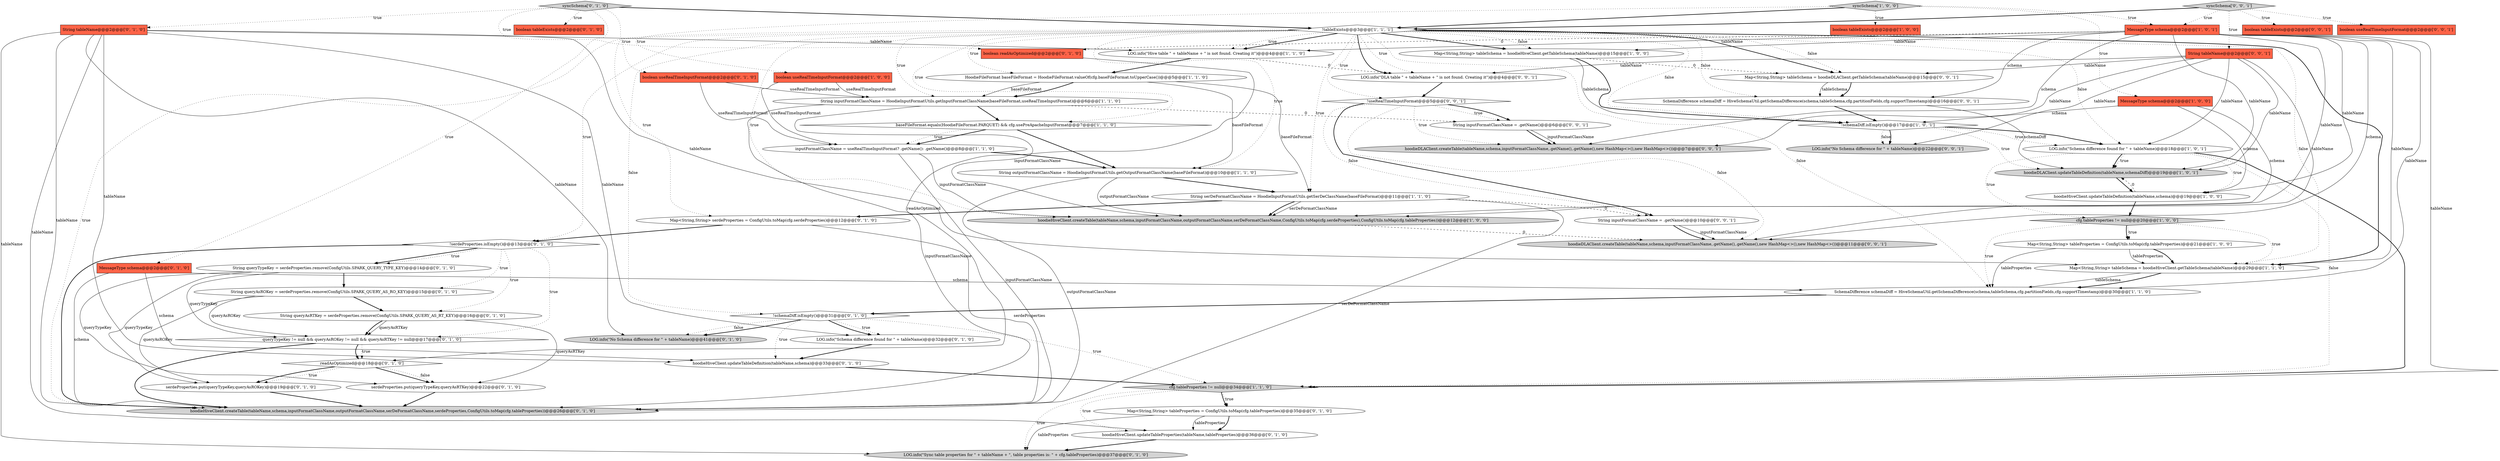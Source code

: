 digraph {
22 [style = filled, label = "Map<String,String> tableProperties = ConfigUtils.toMap(cfg.tableProperties)@@@21@@@['1', '0', '0']", fillcolor = white, shape = ellipse image = "AAA0AAABBB1BBB"];
38 [style = filled, label = "String queryAsROKey = serdeProperties.remove(ConfigUtils.SPARK_QUERY_AS_RO_KEY)@@@15@@@['0', '1', '0']", fillcolor = white, shape = ellipse image = "AAA1AAABBB2BBB"];
2 [style = filled, label = "SchemaDifference schemaDiff = HiveSchemaUtil.getSchemaDifference(schema,tableSchema,cfg.partitionFields,cfg.supportTimestamp)@@@30@@@['1', '1', '0']", fillcolor = white, shape = ellipse image = "AAA0AAABBB1BBB"];
11 [style = filled, label = "!tableExists@@@3@@@['1', '1', '1']", fillcolor = white, shape = diamond image = "AAA0AAABBB1BBB"];
41 [style = filled, label = "String tableName@@@2@@@['0', '1', '0']", fillcolor = tomato, shape = box image = "AAA0AAABBB2BBB"];
4 [style = filled, label = "baseFileFormat.equals(HoodieFileFormat.PARQUET) && cfg.usePreApacheInputFormat@@@7@@@['1', '1', '0']", fillcolor = white, shape = diamond image = "AAA0AAABBB1BBB"];
20 [style = filled, label = "Map<String,String> tableSchema = hoodieHiveClient.getTableSchema(tableName)@@@15@@@['1', '0', '0']", fillcolor = white, shape = ellipse image = "AAA0AAABBB1BBB"];
45 [style = filled, label = "!schemaDiff.isEmpty()@@@31@@@['0', '1', '0']", fillcolor = white, shape = diamond image = "AAA0AAABBB2BBB"];
55 [style = filled, label = "!useRealTimeInputFormat@@@5@@@['0', '0', '1']", fillcolor = white, shape = diamond image = "AAA0AAABBB3BBB"];
23 [style = filled, label = "hoodieHiveClient.updateTableDefinition(tableName,schema)@@@19@@@['1', '0', '0']", fillcolor = white, shape = ellipse image = "AAA0AAABBB1BBB"];
7 [style = filled, label = "cfg.tableProperties != null@@@34@@@['1', '1', '0']", fillcolor = lightgray, shape = diamond image = "AAA0AAABBB1BBB"];
30 [style = filled, label = "serdeProperties.put(queryTypeKey,queryAsROKey)@@@19@@@['0', '1', '0']", fillcolor = white, shape = ellipse image = "AAA1AAABBB2BBB"];
47 [style = filled, label = "SchemaDifference schemaDiff = HiveSchemaUtil.getSchemaDifference(schema,tableSchema,cfg.partitionFields,cfg.supportTimestamp)@@@16@@@['0', '0', '1']", fillcolor = white, shape = ellipse image = "AAA0AAABBB3BBB"];
25 [style = filled, label = "LOG.info(\"No Schema difference for \" + tableName)@@@41@@@['0', '1', '0']", fillcolor = lightgray, shape = ellipse image = "AAA0AAABBB2BBB"];
49 [style = filled, label = "boolean tableExists@@@2@@@['0', '0', '1']", fillcolor = tomato, shape = box image = "AAA0AAABBB3BBB"];
8 [style = filled, label = "hoodieDLAClient.updateTableDefinition(tableName,schemaDiff)@@@19@@@['1', '0', '1']", fillcolor = lightgray, shape = ellipse image = "AAA0AAABBB1BBB"];
16 [style = filled, label = "MessageType schema@@@2@@@['1', '0', '1']", fillcolor = tomato, shape = box image = "AAA0AAABBB1BBB"];
36 [style = filled, label = "LOG.info(\"Schema difference found for \" + tableName)@@@32@@@['0', '1', '0']", fillcolor = white, shape = ellipse image = "AAA0AAABBB2BBB"];
44 [style = filled, label = "hoodieHiveClient.createTable(tableName,schema,inputFormatClassName,outputFormatClassName,serDeFormatClassName,serdeProperties,ConfigUtils.toMap(cfg.tableProperties))@@@26@@@['0', '1', '0']", fillcolor = lightgray, shape = ellipse image = "AAA1AAABBB2BBB"];
50 [style = filled, label = "String inputFormatClassName = .getName()@@@6@@@['0', '0', '1']", fillcolor = white, shape = ellipse image = "AAA0AAABBB3BBB"];
56 [style = filled, label = "hoodieDLAClient.createTable(tableName,schema,inputFormatClassName,.getName(),.getName(),new HashMap<>(),new HashMap<>())@@@7@@@['0', '0', '1']", fillcolor = lightgray, shape = ellipse image = "AAA0AAABBB3BBB"];
57 [style = filled, label = "LOG.info(\"No Schema difference for \" + tableName)@@@22@@@['0', '0', '1']", fillcolor = lightgray, shape = ellipse image = "AAA0AAABBB3BBB"];
14 [style = filled, label = "boolean tableExists@@@2@@@['1', '0', '0']", fillcolor = tomato, shape = box image = "AAA0AAABBB1BBB"];
46 [style = filled, label = "hoodieHiveClient.updateTableDefinition(tableName,schema)@@@33@@@['0', '1', '0']", fillcolor = white, shape = ellipse image = "AAA0AAABBB2BBB"];
42 [style = filled, label = "boolean readAsOptimized@@@2@@@['0', '1', '0']", fillcolor = tomato, shape = box image = "AAA1AAABBB2BBB"];
34 [style = filled, label = "Map<String,String> tableProperties = ConfigUtils.toMap(cfg.tableProperties)@@@35@@@['0', '1', '0']", fillcolor = white, shape = ellipse image = "AAA0AAABBB2BBB"];
15 [style = filled, label = "LOG.info(\"Hive table \" + tableName + \" is not found. Creating it\")@@@4@@@['1', '1', '0']", fillcolor = white, shape = ellipse image = "AAA0AAABBB1BBB"];
43 [style = filled, label = "String queryTypeKey = serdeProperties.remove(ConfigUtils.SPARK_QUERY_TYPE_KEY)@@@14@@@['0', '1', '0']", fillcolor = white, shape = ellipse image = "AAA1AAABBB2BBB"];
21 [style = filled, label = "LOG.info(\"Schema difference found for \" + tableName)@@@18@@@['1', '0', '1']", fillcolor = white, shape = ellipse image = "AAA0AAABBB1BBB"];
35 [style = filled, label = "queryTypeKey != null && queryAsROKey != null && queryAsRTKey != null@@@17@@@['0', '1', '0']", fillcolor = white, shape = diamond image = "AAA1AAABBB2BBB"];
31 [style = filled, label = "!serdeProperties.isEmpty()@@@13@@@['0', '1', '0']", fillcolor = white, shape = diamond image = "AAA1AAABBB2BBB"];
18 [style = filled, label = "!schemaDiff.isEmpty()@@@17@@@['1', '0', '1']", fillcolor = white, shape = diamond image = "AAA0AAABBB1BBB"];
54 [style = filled, label = "String inputFormatClassName = .getName()@@@10@@@['0', '0', '1']", fillcolor = white, shape = ellipse image = "AAA0AAABBB3BBB"];
12 [style = filled, label = "HoodieFileFormat baseFileFormat = HoodieFileFormat.valueOf(cfg.baseFileFormat.toUpperCase())@@@5@@@['1', '1', '0']", fillcolor = white, shape = ellipse image = "AAA0AAABBB1BBB"];
37 [style = filled, label = "LOG.info(\"Sync table properties for \" + tableName + \", table properties is: \" + cfg.tableProperties)@@@37@@@['0', '1', '0']", fillcolor = lightgray, shape = ellipse image = "AAA0AAABBB2BBB"];
17 [style = filled, label = "String outputFormatClassName = HoodieInputFormatUtils.getOutputFormatClassName(baseFileFormat)@@@10@@@['1', '1', '0']", fillcolor = white, shape = ellipse image = "AAA0AAABBB1BBB"];
9 [style = filled, label = "Map<String,String> tableSchema = hoodieHiveClient.getTableSchema(tableName)@@@29@@@['1', '1', '0']", fillcolor = white, shape = ellipse image = "AAA0AAABBB1BBB"];
48 [style = filled, label = "boolean useRealTimeInputFormat@@@2@@@['0', '0', '1']", fillcolor = tomato, shape = box image = "AAA0AAABBB3BBB"];
0 [style = filled, label = "String serDeFormatClassName = HoodieInputFormatUtils.getSerDeClassName(baseFileFormat)@@@11@@@['1', '1', '0']", fillcolor = white, shape = ellipse image = "AAA0AAABBB1BBB"];
13 [style = filled, label = "String inputFormatClassName = HoodieInputFormatUtils.getInputFormatClassName(baseFileFormat,useRealTimeInputFormat)@@@6@@@['1', '1', '0']", fillcolor = white, shape = ellipse image = "AAA0AAABBB1BBB"];
52 [style = filled, label = "syncSchema['0', '0', '1']", fillcolor = lightgray, shape = diamond image = "AAA0AAABBB3BBB"];
3 [style = filled, label = "MessageType schema@@@2@@@['1', '0', '0']", fillcolor = tomato, shape = box image = "AAA0AAABBB1BBB"];
27 [style = filled, label = "syncSchema['0', '1', '0']", fillcolor = lightgray, shape = diamond image = "AAA0AAABBB2BBB"];
58 [style = filled, label = "Map<String,String> tableSchema = hoodieDLAClient.getTableSchema(tableName)@@@15@@@['0', '0', '1']", fillcolor = white, shape = ellipse image = "AAA0AAABBB3BBB"];
53 [style = filled, label = "LOG.info(\"DLA table \" + tableName + \" is not found. Creating it\")@@@4@@@['0', '0', '1']", fillcolor = white, shape = ellipse image = "AAA0AAABBB3BBB"];
5 [style = filled, label = "hoodieHiveClient.createTable(tableName,schema,inputFormatClassName,outputFormatClassName,serDeFormatClassName,ConfigUtils.toMap(cfg.serdeProperties),ConfigUtils.toMap(cfg.tableProperties))@@@12@@@['1', '0', '0']", fillcolor = lightgray, shape = ellipse image = "AAA0AAABBB1BBB"];
40 [style = filled, label = "MessageType schema@@@2@@@['0', '1', '0']", fillcolor = tomato, shape = box image = "AAA0AAABBB2BBB"];
1 [style = filled, label = "cfg.tableProperties != null@@@20@@@['1', '0', '0']", fillcolor = lightgray, shape = diamond image = "AAA0AAABBB1BBB"];
26 [style = filled, label = "readAsOptimized@@@18@@@['0', '1', '0']", fillcolor = white, shape = diamond image = "AAA1AAABBB2BBB"];
39 [style = filled, label = "hoodieHiveClient.updateTableProperties(tableName,tableProperties)@@@36@@@['0', '1', '0']", fillcolor = white, shape = ellipse image = "AAA0AAABBB2BBB"];
59 [style = filled, label = "hoodieDLAClient.createTable(tableName,schema,inputFormatClassName,.getName(),.getName(),new HashMap<>(),new HashMap<>())@@@11@@@['0', '0', '1']", fillcolor = lightgray, shape = ellipse image = "AAA0AAABBB3BBB"];
33 [style = filled, label = "serdeProperties.put(queryTypeKey,queryAsRTKey)@@@22@@@['0', '1', '0']", fillcolor = white, shape = ellipse image = "AAA1AAABBB2BBB"];
51 [style = filled, label = "String tableName@@@2@@@['0', '0', '1']", fillcolor = tomato, shape = box image = "AAA0AAABBB3BBB"];
29 [style = filled, label = "boolean tableExists@@@2@@@['0', '1', '0']", fillcolor = tomato, shape = box image = "AAA0AAABBB2BBB"];
32 [style = filled, label = "String queryAsRTKey = serdeProperties.remove(ConfigUtils.SPARK_QUERY_AS_RT_KEY)@@@16@@@['0', '1', '0']", fillcolor = white, shape = ellipse image = "AAA1AAABBB2BBB"];
10 [style = filled, label = "boolean useRealTimeInputFormat@@@2@@@['1', '0', '0']", fillcolor = tomato, shape = box image = "AAA0AAABBB1BBB"];
24 [style = filled, label = "boolean useRealTimeInputFormat@@@2@@@['0', '1', '0']", fillcolor = tomato, shape = box image = "AAA0AAABBB2BBB"];
6 [style = filled, label = "inputFormatClassName = useRealTimeInputFormat? .getName(): .getName()@@@8@@@['1', '1', '0']", fillcolor = white, shape = ellipse image = "AAA0AAABBB1BBB"];
19 [style = filled, label = "syncSchema['1', '0', '0']", fillcolor = lightgray, shape = diamond image = "AAA0AAABBB1BBB"];
28 [style = filled, label = "Map<String,String> serdeProperties = ConfigUtils.toMap(cfg.serdeProperties)@@@12@@@['0', '1', '0']", fillcolor = white, shape = ellipse image = "AAA0AAABBB2BBB"];
10->13 [style = solid, label="useRealTimeInputFormat"];
27->41 [style = dotted, label="true"];
16->2 [style = solid, label="tableName"];
4->6 [style = bold, label=""];
10->6 [style = solid, label="useRealTimeInputFormat"];
53->55 [style = bold, label=""];
16->15 [style = solid, label="tableName"];
45->25 [style = dotted, label="false"];
51->53 [style = solid, label="tableName"];
20->58 [style = dashed, label="0"];
3->23 [style = solid, label="schema"];
16->47 [style = solid, label="schema"];
11->9 [style = dotted, label="false"];
58->47 [style = solid, label="tableSchema"];
51->8 [style = solid, label="tableName"];
55->50 [style = dotted, label="true"];
58->47 [style = bold, label=""];
2->45 [style = bold, label=""];
36->46 [style = bold, label=""];
40->44 [style = solid, label="schema"];
51->59 [style = solid, label="tableName"];
31->32 [style = dotted, label="true"];
18->21 [style = bold, label=""];
11->4 [style = dotted, label="true"];
43->33 [style = solid, label="queryTypeKey"];
41->46 [style = solid, label="tableName"];
11->53 [style = bold, label=""];
1->22 [style = bold, label=""];
39->37 [style = bold, label=""];
35->26 [style = bold, label=""];
11->47 [style = dotted, label="false"];
3->5 [style = solid, label="schema"];
19->3 [style = dotted, label="true"];
11->2 [style = dotted, label="false"];
12->0 [style = solid, label="baseFileFormat"];
11->5 [style = dotted, label="true"];
34->39 [style = solid, label="tableProperties"];
11->53 [style = dotted, label="true"];
7->34 [style = dotted, label="true"];
31->44 [style = bold, label=""];
55->59 [style = dotted, label="false"];
5->59 [style = dashed, label="0"];
16->56 [style = solid, label="schema"];
31->43 [style = bold, label=""];
6->44 [style = solid, label="inputFormatClassName"];
24->13 [style = solid, label="useRealTimeInputFormat"];
16->23 [style = solid, label="tableName"];
41->39 [style = solid, label="tableName"];
11->20 [style = bold, label=""];
6->5 [style = solid, label="inputFormatClassName"];
11->12 [style = dotted, label="true"];
27->29 [style = dotted, label="true"];
1->9 [style = dotted, label="true"];
0->54 [style = dashed, label="0"];
20->18 [style = bold, label=""];
43->35 [style = solid, label="queryTypeKey"];
18->8 [style = dotted, label="true"];
8->23 [style = bold, label=""];
43->30 [style = solid, label="queryTypeKey"];
41->37 [style = solid, label="tableName"];
21->8 [style = bold, label=""];
4->17 [style = bold, label=""];
19->10 [style = dotted, label="true"];
22->9 [style = bold, label=""];
31->35 [style = dotted, label="true"];
28->44 [style = solid, label="serdeProperties"];
12->13 [style = bold, label=""];
13->50 [style = dashed, label="0"];
18->21 [style = dotted, label="true"];
16->42 [style = dashed, label="0"];
19->11 [style = bold, label=""];
16->7 [style = solid, label="tableName"];
0->5 [style = solid, label="serDeFormatClassName"];
3->18 [style = solid, label="schema"];
45->7 [style = dotted, label="true"];
17->44 [style = solid, label="outputFormatClassName"];
55->50 [style = bold, label=""];
31->38 [style = dotted, label="true"];
52->48 [style = dotted, label="true"];
18->57 [style = dotted, label="false"];
46->7 [style = bold, label=""];
1->2 [style = dotted, label="true"];
12->13 [style = solid, label="baseFileFormat"];
11->55 [style = dotted, label="true"];
55->54 [style = dotted, label="false"];
34->39 [style = bold, label=""];
11->45 [style = dotted, label="false"];
51->56 [style = solid, label="tableName"];
27->42 [style = dotted, label="true"];
52->49 [style = dotted, label="true"];
40->46 [style = solid, label="schema"];
32->33 [style = solid, label="queryAsRTKey"];
45->36 [style = dotted, label="true"];
38->30 [style = solid, label="queryAsROKey"];
13->4 [style = bold, label=""];
20->18 [style = solid, label="tableSchema"];
11->58 [style = dotted, label="false"];
15->12 [style = bold, label=""];
51->58 [style = solid, label="tableName"];
21->1 [style = dotted, label="true"];
26->33 [style = bold, label=""];
21->23 [style = dotted, label="true"];
54->59 [style = bold, label=""];
11->15 [style = bold, label=""];
26->30 [style = dotted, label="true"];
27->11 [style = bold, label=""];
16->5 [style = solid, label="tableName"];
41->25 [style = solid, label="tableName"];
11->17 [style = dotted, label="true"];
11->20 [style = dotted, label="false"];
13->5 [style = solid, label="inputFormatClassName"];
19->16 [style = dotted, label="true"];
35->44 [style = bold, label=""];
21->7 [style = dotted, label="false"];
16->8 [style = solid, label="tableName"];
31->43 [style = dotted, label="true"];
7->37 [style = dotted, label="true"];
26->33 [style = dotted, label="false"];
21->7 [style = bold, label=""];
11->15 [style = dotted, label="true"];
22->9 [style = solid, label="tableProperties"];
54->59 [style = solid, label="inputFormatClassName"];
21->8 [style = dotted, label="true"];
50->56 [style = solid, label="inputFormatClassName"];
7->39 [style = dotted, label="true"];
9->2 [style = solid, label="tableSchema"];
38->35 [style = solid, label="queryAsROKey"];
11->13 [style = dotted, label="true"];
51->21 [style = solid, label="tableName"];
50->56 [style = bold, label=""];
40->2 [style = solid, label="schema"];
52->51 [style = dotted, label="true"];
17->0 [style = bold, label=""];
28->31 [style = bold, label=""];
11->18 [style = dotted, label="false"];
15->53 [style = dashed, label="0"];
52->11 [style = bold, label=""];
38->32 [style = bold, label=""];
41->9 [style = solid, label="tableName"];
24->6 [style = solid, label="useRealTimeInputFormat"];
47->18 [style = bold, label=""];
0->44 [style = solid, label="serDeFormatClassName"];
55->56 [style = dotted, label="true"];
1->22 [style = dotted, label="true"];
23->1 [style = bold, label=""];
9->2 [style = bold, label=""];
22->2 [style = solid, label="tableProperties"];
41->15 [style = solid, label="tableName"];
11->9 [style = bold, label=""];
11->0 [style = dotted, label="true"];
19->14 [style = dotted, label="true"];
6->17 [style = bold, label=""];
42->26 [style = solid, label="readAsOptimized"];
11->28 [style = dotted, label="true"];
33->44 [style = bold, label=""];
23->8 [style = dashed, label="0"];
11->31 [style = dotted, label="true"];
32->35 [style = solid, label="queryAsRTKey"];
16->59 [style = solid, label="schema"];
45->36 [style = bold, label=""];
13->44 [style = solid, label="inputFormatClassName"];
16->9 [style = solid, label="tableName"];
32->35 [style = bold, label=""];
11->58 [style = bold, label=""];
17->5 [style = solid, label="outputFormatClassName"];
11->21 [style = dotted, label="false"];
27->40 [style = dotted, label="true"];
35->26 [style = dotted, label="true"];
41->44 [style = solid, label="tableName"];
11->44 [style = dotted, label="true"];
7->34 [style = bold, label=""];
52->16 [style = dotted, label="true"];
18->57 [style = bold, label=""];
12->17 [style = solid, label="baseFileFormat"];
41->36 [style = solid, label="tableName"];
0->28 [style = bold, label=""];
51->57 [style = solid, label="tableName"];
34->37 [style = solid, label="tableProperties"];
0->5 [style = bold, label=""];
45->25 [style = bold, label=""];
45->46 [style = dotted, label="true"];
4->6 [style = dotted, label="true"];
47->8 [style = solid, label="schemaDiff"];
26->30 [style = bold, label=""];
43->38 [style = bold, label=""];
30->44 [style = bold, label=""];
55->54 [style = bold, label=""];
27->24 [style = dotted, label="true"];
16->20 [style = solid, label="tableName"];
}
